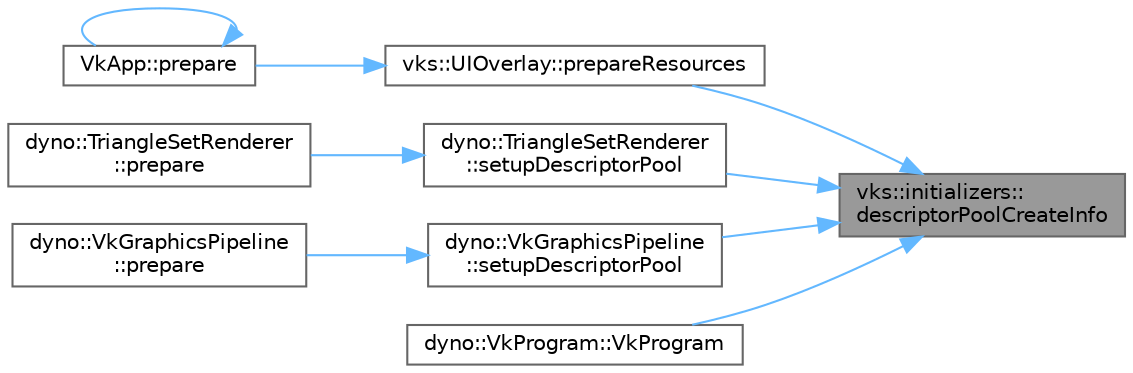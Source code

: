 digraph "vks::initializers::descriptorPoolCreateInfo"
{
 // LATEX_PDF_SIZE
  bgcolor="transparent";
  edge [fontname=Helvetica,fontsize=10,labelfontname=Helvetica,labelfontsize=10];
  node [fontname=Helvetica,fontsize=10,shape=box,height=0.2,width=0.4];
  rankdir="RL";
  Node1 [id="Node000001",label="vks::initializers::\ldescriptorPoolCreateInfo",height=0.2,width=0.4,color="gray40", fillcolor="grey60", style="filled", fontcolor="black",tooltip=" "];
  Node1 -> Node2 [id="edge1_Node000001_Node000002",dir="back",color="steelblue1",style="solid",tooltip=" "];
  Node2 [id="Node000002",label="vks::UIOverlay::prepareResources",height=0.2,width=0.4,color="grey40", fillcolor="white", style="filled",URL="$classvks_1_1_u_i_overlay.html#a172f4166d40c528b5265c77646939fae",tooltip=" "];
  Node2 -> Node3 [id="edge2_Node000002_Node000003",dir="back",color="steelblue1",style="solid",tooltip=" "];
  Node3 [id="Node000003",label="VkApp::prepare",height=0.2,width=0.4,color="grey40", fillcolor="white", style="filled",URL="$class_vk_app.html#aa232b32eb5b90698500190d0fe004cdb",tooltip="Prepares all Vulkan resources and functions required to run the sample."];
  Node3 -> Node3 [id="edge3_Node000003_Node000003",dir="back",color="steelblue1",style="solid",tooltip=" "];
  Node1 -> Node4 [id="edge4_Node000001_Node000004",dir="back",color="steelblue1",style="solid",tooltip=" "];
  Node4 [id="Node000004",label="dyno::TriangleSetRenderer\l::setupDescriptorPool",height=0.2,width=0.4,color="grey40", fillcolor="white", style="filled",URL="$classdyno_1_1_triangle_set_renderer.html#a23c17836250e4e6d6701b4d31438d0e8",tooltip=" "];
  Node4 -> Node5 [id="edge5_Node000004_Node000005",dir="back",color="steelblue1",style="solid",tooltip=" "];
  Node5 [id="Node000005",label="dyno::TriangleSetRenderer\l::prepare",height=0.2,width=0.4,color="grey40", fillcolor="white", style="filled",URL="$classdyno_1_1_triangle_set_renderer.html#a9a6ef9e01ee85177d693602b6d668b11",tooltip=" "];
  Node1 -> Node6 [id="edge6_Node000001_Node000006",dir="back",color="steelblue1",style="solid",tooltip=" "];
  Node6 [id="Node000006",label="dyno::VkGraphicsPipeline\l::setupDescriptorPool",height=0.2,width=0.4,color="grey40", fillcolor="white", style="filled",URL="$classdyno_1_1_vk_graphics_pipeline.html#a0268ea197e47598d43ed2096bdb64a0e",tooltip=" "];
  Node6 -> Node7 [id="edge7_Node000006_Node000007",dir="back",color="steelblue1",style="solid",tooltip=" "];
  Node7 [id="Node000007",label="dyno::VkGraphicsPipeline\l::prepare",height=0.2,width=0.4,color="grey40", fillcolor="white", style="filled",URL="$classdyno_1_1_vk_graphics_pipeline.html#a64bc9899217f71a4f36a37fa3767fd5d",tooltip=" "];
  Node1 -> Node8 [id="edge8_Node000001_Node000008",dir="back",color="steelblue1",style="solid",tooltip=" "];
  Node8 [id="Node000008",label="dyno::VkProgram::VkProgram",height=0.2,width=0.4,color="grey40", fillcolor="white", style="filled",URL="$classdyno_1_1_vk_program.html#a78b50e465ff56350478ff72242fe19d6",tooltip=" "];
}
